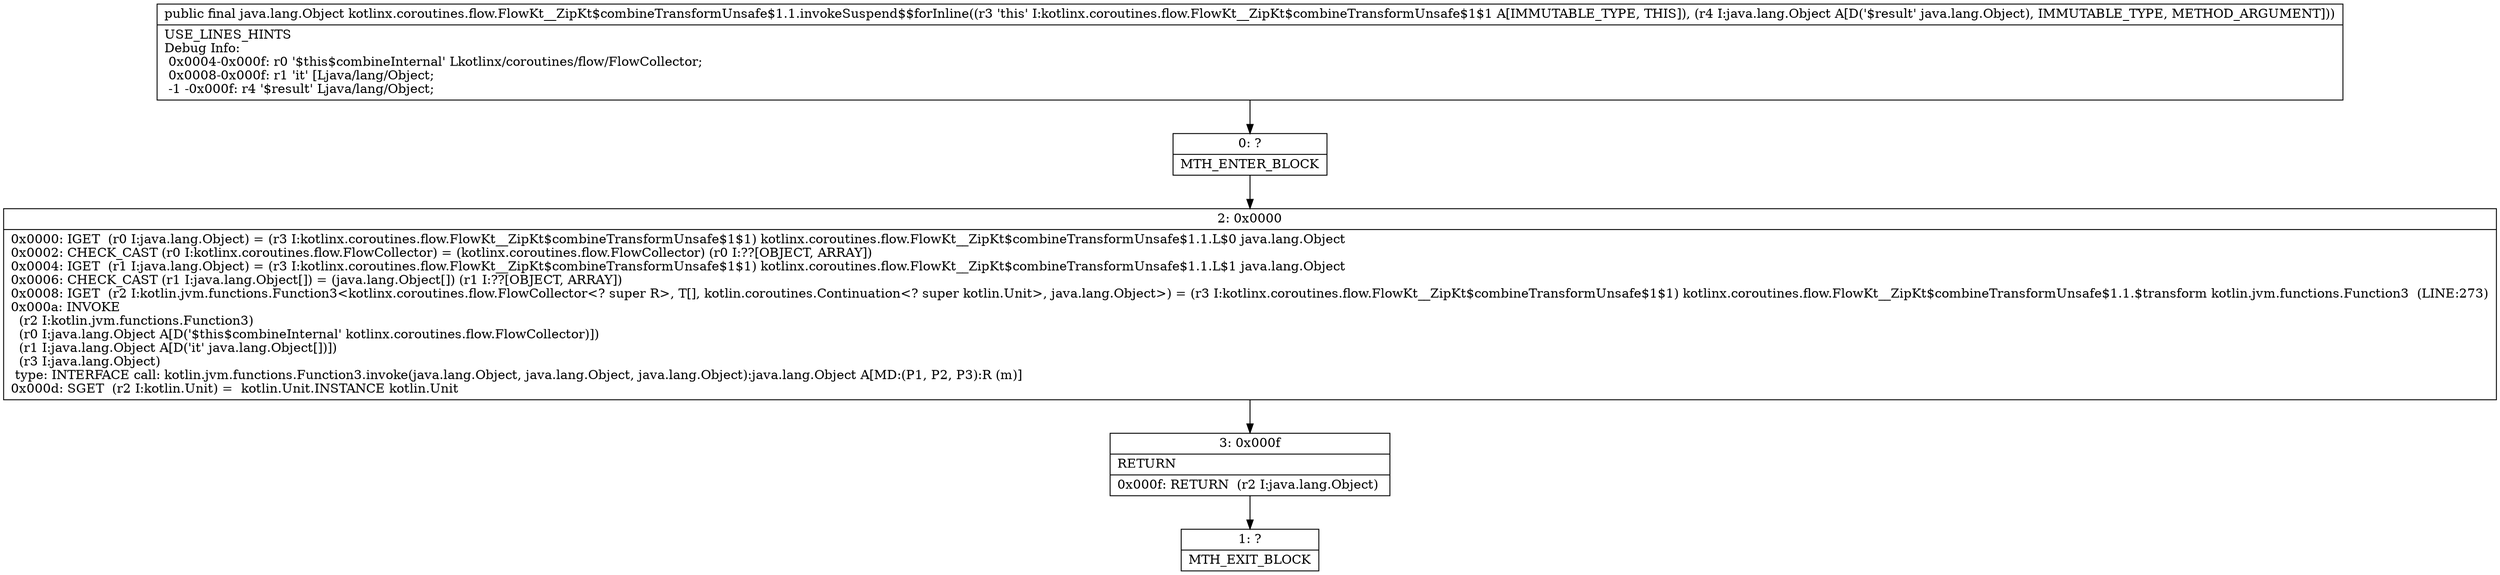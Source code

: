 digraph "CFG forkotlinx.coroutines.flow.FlowKt__ZipKt$combineTransformUnsafe$1.1.invokeSuspend$$forInline(Ljava\/lang\/Object;)Ljava\/lang\/Object;" {
Node_0 [shape=record,label="{0\:\ ?|MTH_ENTER_BLOCK\l}"];
Node_2 [shape=record,label="{2\:\ 0x0000|0x0000: IGET  (r0 I:java.lang.Object) = (r3 I:kotlinx.coroutines.flow.FlowKt__ZipKt$combineTransformUnsafe$1$1) kotlinx.coroutines.flow.FlowKt__ZipKt$combineTransformUnsafe$1.1.L$0 java.lang.Object \l0x0002: CHECK_CAST (r0 I:kotlinx.coroutines.flow.FlowCollector) = (kotlinx.coroutines.flow.FlowCollector) (r0 I:??[OBJECT, ARRAY]) \l0x0004: IGET  (r1 I:java.lang.Object) = (r3 I:kotlinx.coroutines.flow.FlowKt__ZipKt$combineTransformUnsafe$1$1) kotlinx.coroutines.flow.FlowKt__ZipKt$combineTransformUnsafe$1.1.L$1 java.lang.Object \l0x0006: CHECK_CAST (r1 I:java.lang.Object[]) = (java.lang.Object[]) (r1 I:??[OBJECT, ARRAY]) \l0x0008: IGET  (r2 I:kotlin.jvm.functions.Function3\<kotlinx.coroutines.flow.FlowCollector\<? super R\>, T[], kotlin.coroutines.Continuation\<? super kotlin.Unit\>, java.lang.Object\>) = (r3 I:kotlinx.coroutines.flow.FlowKt__ZipKt$combineTransformUnsafe$1$1) kotlinx.coroutines.flow.FlowKt__ZipKt$combineTransformUnsafe$1.1.$transform kotlin.jvm.functions.Function3  (LINE:273)\l0x000a: INVOKE  \l  (r2 I:kotlin.jvm.functions.Function3)\l  (r0 I:java.lang.Object A[D('$this$combineInternal' kotlinx.coroutines.flow.FlowCollector)])\l  (r1 I:java.lang.Object A[D('it' java.lang.Object[])])\l  (r3 I:java.lang.Object)\l type: INTERFACE call: kotlin.jvm.functions.Function3.invoke(java.lang.Object, java.lang.Object, java.lang.Object):java.lang.Object A[MD:(P1, P2, P3):R (m)]\l0x000d: SGET  (r2 I:kotlin.Unit) =  kotlin.Unit.INSTANCE kotlin.Unit \l}"];
Node_3 [shape=record,label="{3\:\ 0x000f|RETURN\l|0x000f: RETURN  (r2 I:java.lang.Object) \l}"];
Node_1 [shape=record,label="{1\:\ ?|MTH_EXIT_BLOCK\l}"];
MethodNode[shape=record,label="{public final java.lang.Object kotlinx.coroutines.flow.FlowKt__ZipKt$combineTransformUnsafe$1.1.invokeSuspend$$forInline((r3 'this' I:kotlinx.coroutines.flow.FlowKt__ZipKt$combineTransformUnsafe$1$1 A[IMMUTABLE_TYPE, THIS]), (r4 I:java.lang.Object A[D('$result' java.lang.Object), IMMUTABLE_TYPE, METHOD_ARGUMENT]))  | USE_LINES_HINTS\lDebug Info:\l  0x0004\-0x000f: r0 '$this$combineInternal' Lkotlinx\/coroutines\/flow\/FlowCollector;\l  0x0008\-0x000f: r1 'it' [Ljava\/lang\/Object;\l  \-1 \-0x000f: r4 '$result' Ljava\/lang\/Object;\l}"];
MethodNode -> Node_0;Node_0 -> Node_2;
Node_2 -> Node_3;
Node_3 -> Node_1;
}

